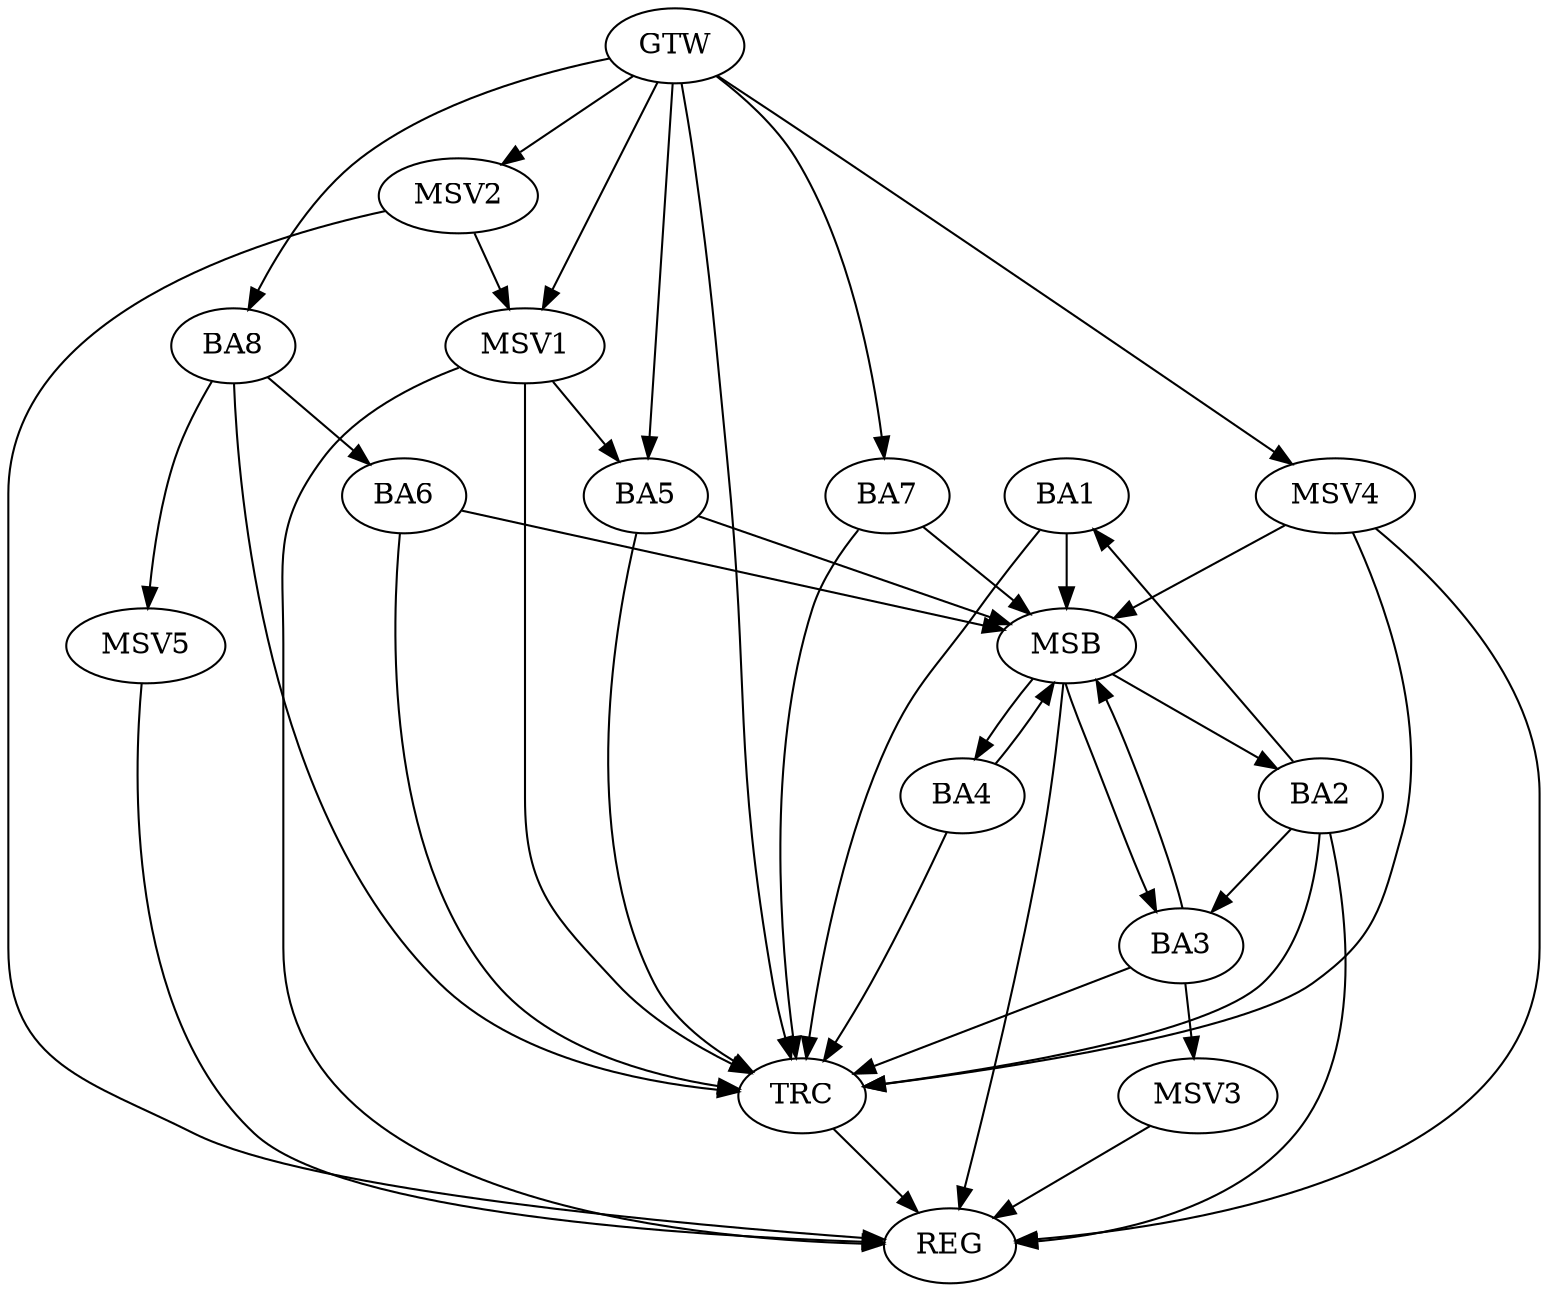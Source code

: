 strict digraph G {
  BA1 [ label="BA1" ];
  BA2 [ label="BA2" ];
  BA3 [ label="BA3" ];
  BA4 [ label="BA4" ];
  BA5 [ label="BA5" ];
  BA6 [ label="BA6" ];
  BA7 [ label="BA7" ];
  BA8 [ label="BA8" ];
  GTW [ label="GTW" ];
  REG [ label="REG" ];
  MSB [ label="MSB" ];
  TRC [ label="TRC" ];
  MSV1 [ label="MSV1" ];
  MSV2 [ label="MSV2" ];
  MSV3 [ label="MSV3" ];
  MSV4 [ label="MSV4" ];
  MSV5 [ label="MSV5" ];
  BA2 -> BA1;
  BA8 -> BA6;
  GTW -> BA5;
  GTW -> BA7;
  GTW -> BA8;
  BA2 -> REG;
  BA1 -> MSB;
  MSB -> BA2;
  MSB -> REG;
  BA3 -> MSB;
  BA4 -> MSB;
  MSB -> BA3;
  BA5 -> MSB;
  BA6 -> MSB;
  MSB -> BA4;
  BA7 -> MSB;
  BA1 -> TRC;
  BA2 -> TRC;
  BA3 -> TRC;
  BA4 -> TRC;
  BA5 -> TRC;
  BA6 -> TRC;
  BA7 -> TRC;
  BA8 -> TRC;
  GTW -> TRC;
  TRC -> REG;
  BA2 -> BA3;
  MSV1 -> BA5;
  GTW -> MSV1;
  MSV1 -> REG;
  MSV1 -> TRC;
  MSV2 -> MSV1;
  GTW -> MSV2;
  MSV2 -> REG;
  BA3 -> MSV3;
  MSV3 -> REG;
  MSV4 -> MSB;
  GTW -> MSV4;
  MSV4 -> REG;
  MSV4 -> TRC;
  BA8 -> MSV5;
  MSV5 -> REG;
}

